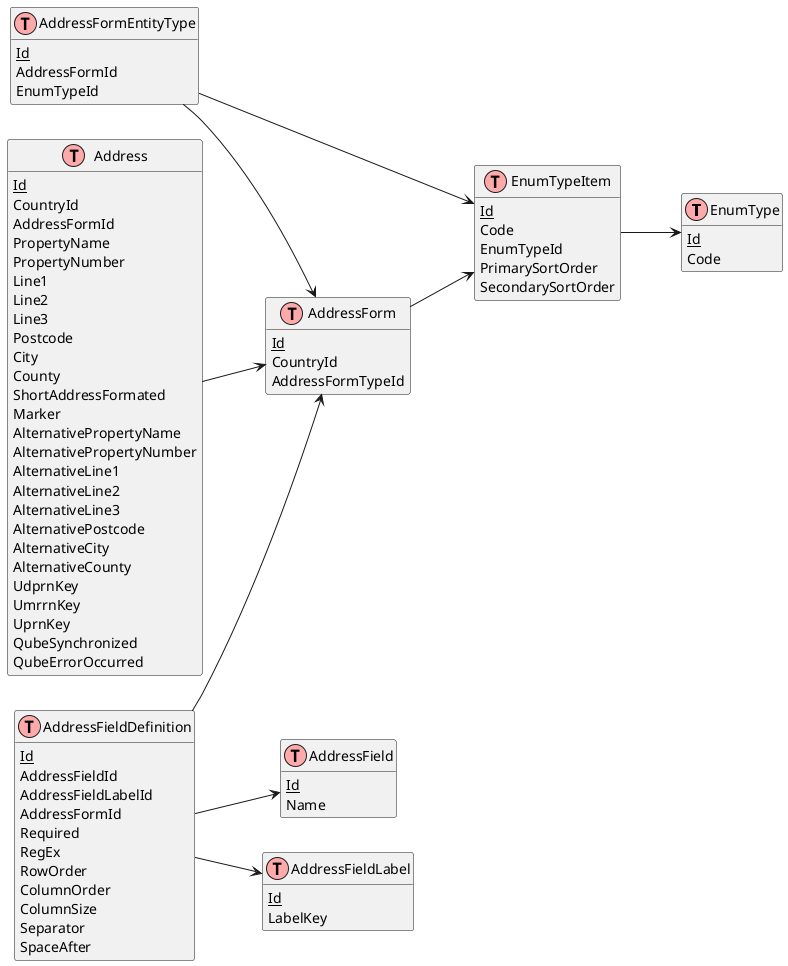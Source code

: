 @startuml AddressDb

left to right direction

!define table(x) class x << (T,#FFAAAA) >>
!define primary_key(x) <u>x</u>
hide methods
hide stereotypes

table(EnumType) {
  primary_key(Id)
  Code
}

table(EnumTypeItem) {
  primary_key(Id)
  Code
  EnumTypeId
  PrimarySortOrder
  SecondarySortOrder
}

table(AddressForm) {
  primary_key(Id)
  CountryId
  AddressFormTypeId
}

table(AddressField) {
  primary_key(Id)
  Name
}

table(AddressFieldLabel) {
  primary_key(Id)
  LabelKey
}

table(AddressFormEntityType) {
  primary_key(Id)
  AddressFormId
  EnumTypeId
}
table(AddressFieldDefinition) {
  primary_key(Id)
AddressFieldId
AddressFieldLabelId
AddressFormId
Required
RegEx
RowOrder
ColumnOrder
ColumnSize
Separator
SpaceAfter
}

table(Address) {
  primary_key(Id)
  CountryId
AddressFormId
PropertyName
PropertyNumber
Line1
Line2
Line3
Postcode
City
County
ShortAddressFormated
Marker
AlternativePropertyName
AlternativePropertyNumber
AlternativeLine1
AlternativeLine2
AlternativeLine3
AlternativePostcode
AlternativeCity
AlternativeCounty
UdprnKey
UmrrnKey
UprnKey
QubeSynchronized
QubeErrorOccurred
}

Address --> AddressForm
AddressFieldDefinition --> AddressForm
AddressFormEntityType --> AddressForm
AddressFieldDefinition --> AddressFieldLabel
AddressFieldDefinition --> AddressField
AddressFormEntityType --> EnumTypeItem
AddressForm --> EnumTypeItem
EnumTypeItem --> EnumType


@enduml
